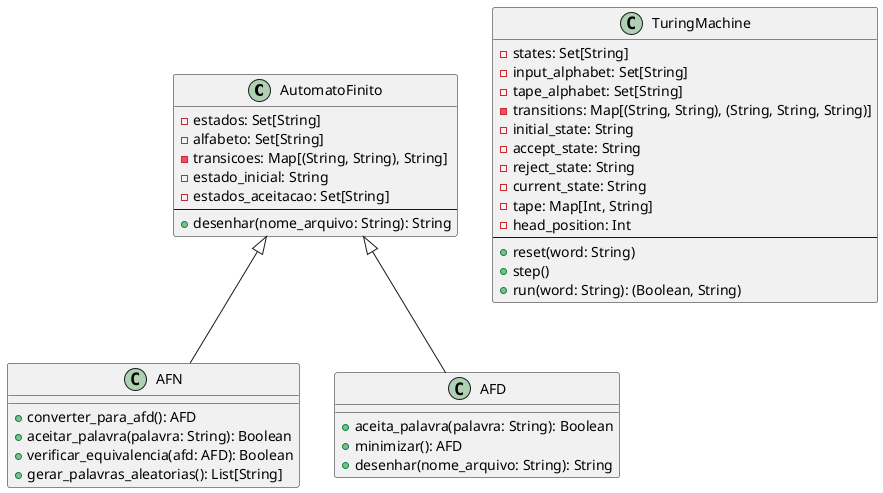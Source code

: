 @startuml

class AutomatoFinito {
    - estados: Set[String]
    - alfabeto: Set[String]
    - transicoes: Map[(String, String), String]
    - estado_inicial: String
    - estados_aceitacao: Set[String]
    --
    + desenhar(nome_arquivo: String): String
}

class AFN {
    + converter_para_afd(): AFD
    + aceitar_palavra(palavra: String): Boolean
    + verificar_equivalencia(afd: AFD): Boolean
    + gerar_palavras_aleatorias(): List[String]
}

class AFD {
    + aceita_palavra(palavra: String): Boolean
    + minimizar(): AFD
    + desenhar(nome_arquivo: String): String
}

class TuringMachine {
    - states: Set[String]
    - input_alphabet: Set[String]
    - tape_alphabet: Set[String]
    - transitions: Map[(String, String), (String, String, String)]
    - initial_state: String
    - accept_state: String
    - reject_state: String
    - current_state: String
    - tape: Map[Int, String]
    - head_position: Int
    --
    + reset(word: String)
    + step()
    + run(word: String): (Boolean, String)
}

AutomatoFinito <|-- AFN
AutomatoFinito <|-- AFD

@enduml
